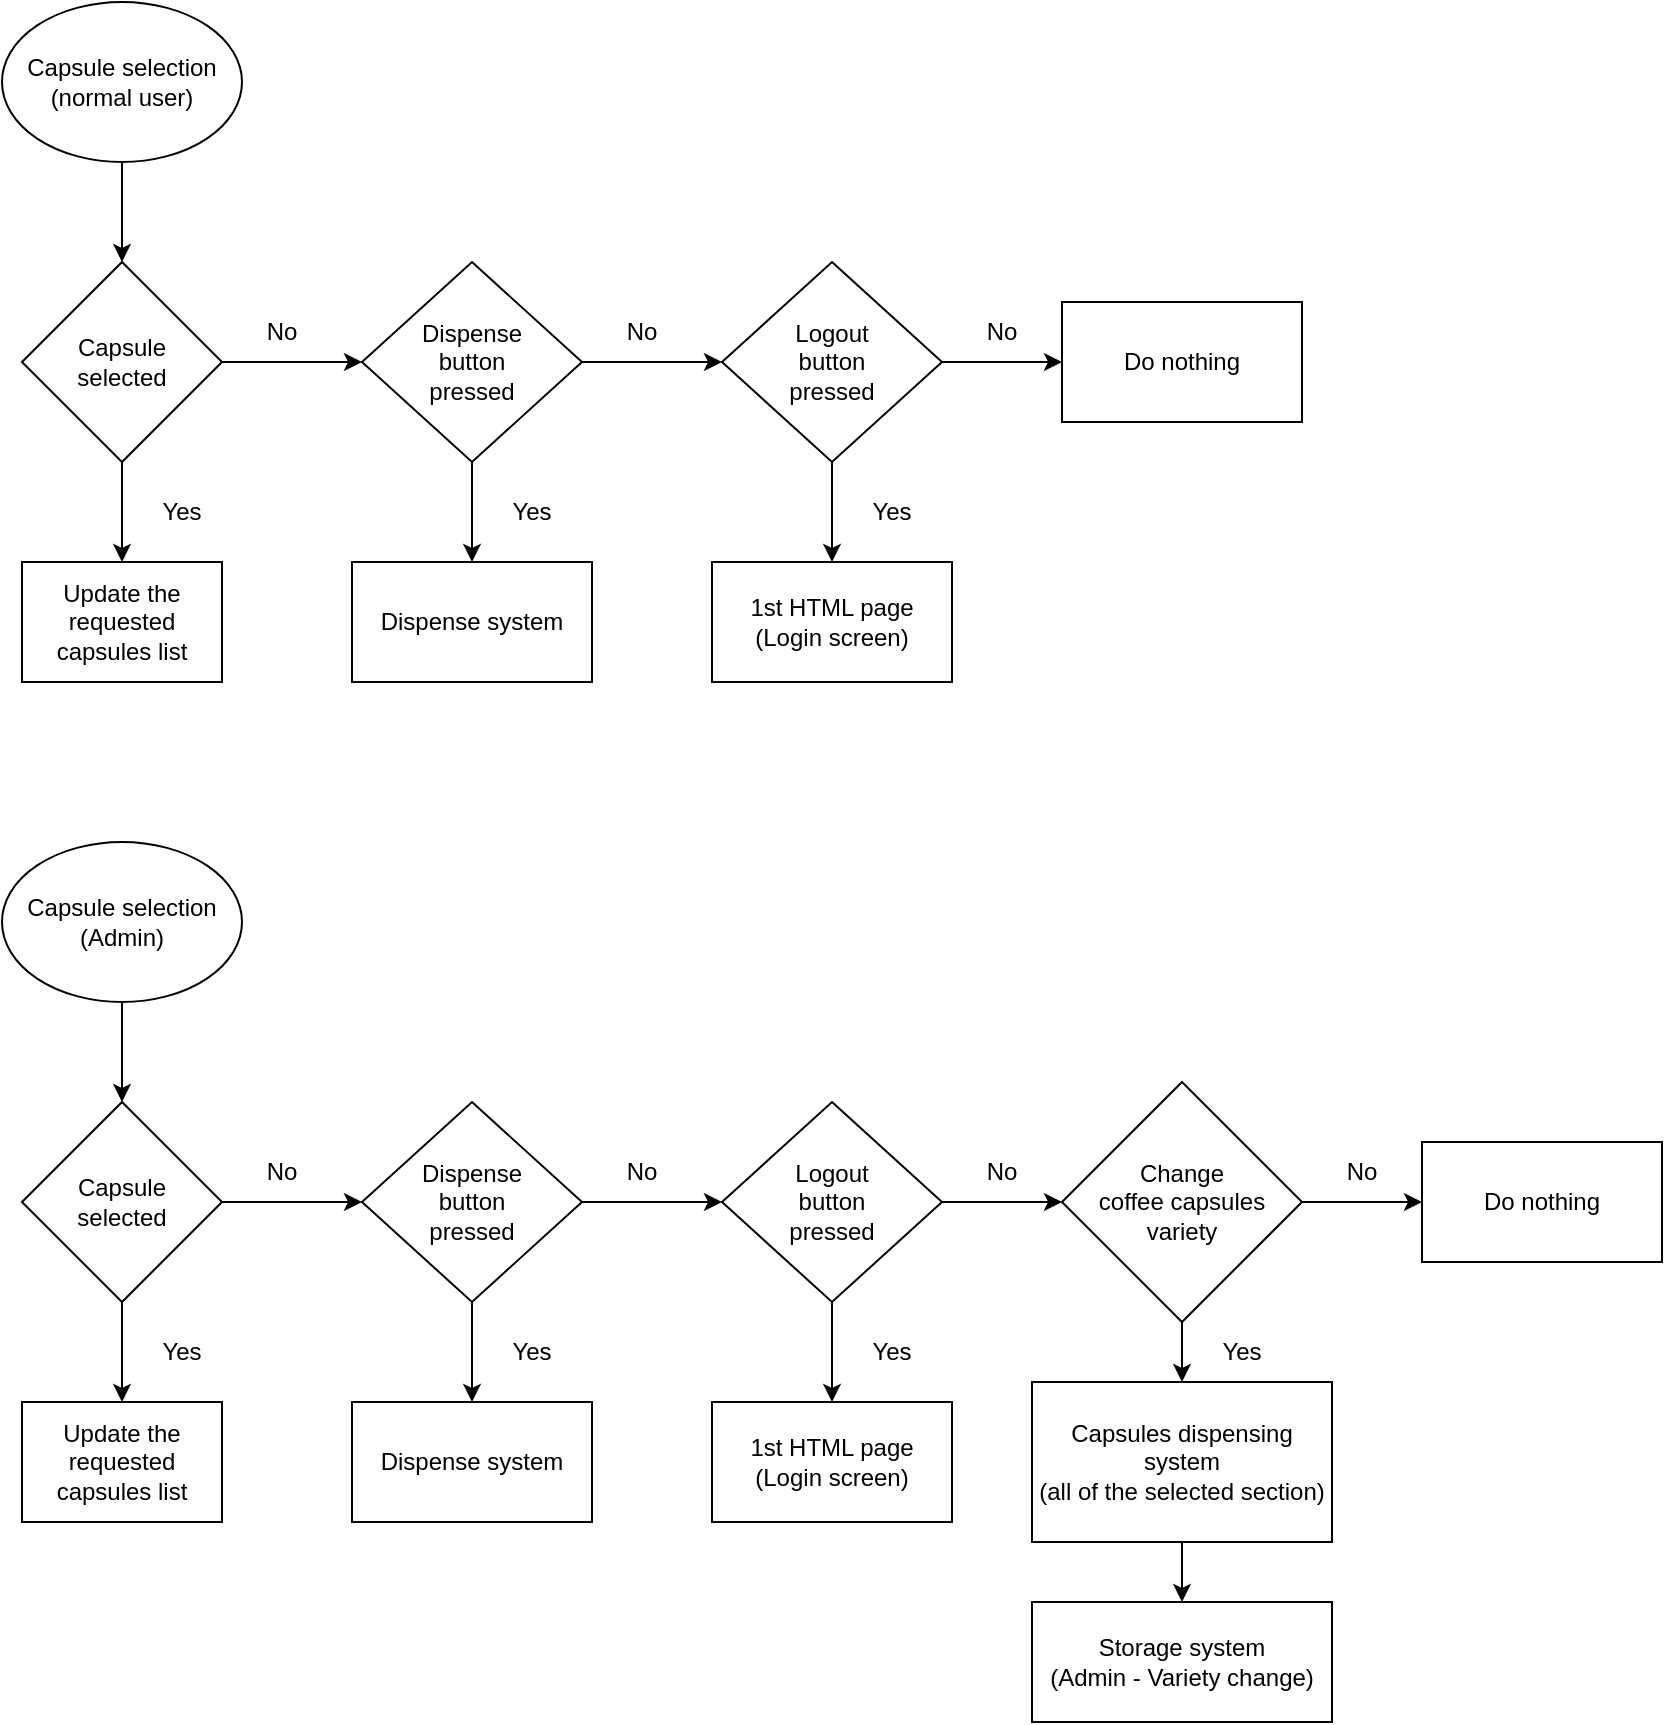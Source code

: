 <mxfile version="16.1.2" type="device"><diagram id="SW2ODU3attftlEvU0PSy" name="Page-1"><mxGraphModel dx="1303" dy="898" grid="1" gridSize="10" guides="1" tooltips="1" connect="1" arrows="1" fold="1" page="1" pageScale="1" pageWidth="980" pageHeight="1390" math="0" shadow="0"><root><mxCell id="0"/><mxCell id="1" parent="0"/><mxCell id="-TkB5oreOeOrUTi40PbF-1" value="Capsule selection&lt;br&gt;(normal user)" style="ellipse;whiteSpace=wrap;html=1;" parent="1" vertex="1"><mxGeometry x="150" y="60" width="120" height="80" as="geometry"/></mxCell><mxCell id="-TkB5oreOeOrUTi40PbF-2" value="Capsule &lt;br&gt;selected" style="rhombus;whiteSpace=wrap;html=1;" parent="1" vertex="1"><mxGeometry x="160" y="190" width="100" height="100" as="geometry"/></mxCell><mxCell id="-TkB5oreOeOrUTi40PbF-3" value="" style="endArrow=classic;html=1;rounded=0;entryX=0.5;entryY=0;entryDx=0;entryDy=0;exitX=0.5;exitY=1;exitDx=0;exitDy=0;" parent="1" source="-TkB5oreOeOrUTi40PbF-1" target="-TkB5oreOeOrUTi40PbF-2" edge="1"><mxGeometry width="50" height="50" relative="1" as="geometry"><mxPoint x="220" y="160" as="sourcePoint"/><mxPoint x="430" y="250" as="targetPoint"/></mxGeometry></mxCell><mxCell id="-TkB5oreOeOrUTi40PbF-4" value="" style="endArrow=classic;html=1;rounded=0;exitX=1;exitY=0.5;exitDx=0;exitDy=0;entryX=0;entryY=0.5;entryDx=0;entryDy=0;" parent="1" source="-TkB5oreOeOrUTi40PbF-2" target="-TkB5oreOeOrUTi40PbF-9" edge="1"><mxGeometry width="50" height="50" relative="1" as="geometry"><mxPoint x="380" y="300" as="sourcePoint"/><mxPoint x="310" y="240" as="targetPoint"/></mxGeometry></mxCell><mxCell id="-TkB5oreOeOrUTi40PbF-5" value="" style="endArrow=classic;html=1;rounded=0;exitX=0.5;exitY=1;exitDx=0;exitDy=0;entryX=0.5;entryY=0;entryDx=0;entryDy=0;entryPerimeter=0;" parent="1" source="-TkB5oreOeOrUTi40PbF-2" target="-TkB5oreOeOrUTi40PbF-6" edge="1"><mxGeometry width="50" height="50" relative="1" as="geometry"><mxPoint x="380" y="300" as="sourcePoint"/><mxPoint x="210" y="330" as="targetPoint"/></mxGeometry></mxCell><mxCell id="-TkB5oreOeOrUTi40PbF-6" value="Update the requested capsules list" style="rounded=0;whiteSpace=wrap;html=1;" parent="1" vertex="1"><mxGeometry x="160" y="340" width="100" height="60" as="geometry"/></mxCell><mxCell id="-TkB5oreOeOrUTi40PbF-7" value="Yes" style="text;html=1;strokeColor=none;fillColor=none;align=center;verticalAlign=middle;whiteSpace=wrap;rounded=0;" parent="1" vertex="1"><mxGeometry x="210" y="300" width="60" height="30" as="geometry"/></mxCell><mxCell id="-TkB5oreOeOrUTi40PbF-8" value="No" style="text;html=1;strokeColor=none;fillColor=none;align=center;verticalAlign=middle;whiteSpace=wrap;rounded=0;" parent="1" vertex="1"><mxGeometry x="260" y="210" width="60" height="30" as="geometry"/></mxCell><mxCell id="-TkB5oreOeOrUTi40PbF-9" value="Dispense&lt;br&gt;button&lt;br&gt;pressed" style="rhombus;whiteSpace=wrap;html=1;" parent="1" vertex="1"><mxGeometry x="330" y="190" width="110" height="100" as="geometry"/></mxCell><mxCell id="mJHb5k4hIogRvvHt3dWm-2" value="" style="endArrow=classic;html=1;rounded=0;exitX=0.5;exitY=1;exitDx=0;exitDy=0;entryX=0.5;entryY=0;entryDx=0;entryDy=0;" parent="1" source="-TkB5oreOeOrUTi40PbF-9" target="mJHb5k4hIogRvvHt3dWm-3" edge="1"><mxGeometry width="50" height="50" relative="1" as="geometry"><mxPoint x="330" y="300" as="sourcePoint"/><mxPoint x="385" y="330" as="targetPoint"/></mxGeometry></mxCell><mxCell id="mJHb5k4hIogRvvHt3dWm-3" value="Dispense system" style="rounded=0;whiteSpace=wrap;html=1;" parent="1" vertex="1"><mxGeometry x="325" y="340" width="120" height="60" as="geometry"/></mxCell><mxCell id="mJHb5k4hIogRvvHt3dWm-5" value="Logout&lt;br&gt;button&lt;br&gt;pressed" style="rhombus;whiteSpace=wrap;html=1;" parent="1" vertex="1"><mxGeometry x="510" y="190" width="110" height="100" as="geometry"/></mxCell><mxCell id="mJHb5k4hIogRvvHt3dWm-6" value="Yes" style="text;html=1;strokeColor=none;fillColor=none;align=center;verticalAlign=middle;whiteSpace=wrap;rounded=0;" parent="1" vertex="1"><mxGeometry x="385" y="300" width="60" height="30" as="geometry"/></mxCell><mxCell id="mJHb5k4hIogRvvHt3dWm-7" value="" style="endArrow=classic;html=1;rounded=0;exitX=1;exitY=0.5;exitDx=0;exitDy=0;entryX=0;entryY=0.5;entryDx=0;entryDy=0;" parent="1" source="-TkB5oreOeOrUTi40PbF-9" target="mJHb5k4hIogRvvHt3dWm-5" edge="1"><mxGeometry width="50" height="50" relative="1" as="geometry"><mxPoint x="330" y="300" as="sourcePoint"/><mxPoint x="380" y="250" as="targetPoint"/></mxGeometry></mxCell><mxCell id="mJHb5k4hIogRvvHt3dWm-8" value="No" style="text;html=1;strokeColor=none;fillColor=none;align=center;verticalAlign=middle;whiteSpace=wrap;rounded=0;" parent="1" vertex="1"><mxGeometry x="440" y="210" width="60" height="30" as="geometry"/></mxCell><mxCell id="mJHb5k4hIogRvvHt3dWm-11" value="" style="endArrow=classic;html=1;rounded=0;exitX=0.5;exitY=1;exitDx=0;exitDy=0;entryX=0.5;entryY=0;entryDx=0;entryDy=0;" parent="1" source="mJHb5k4hIogRvvHt3dWm-5" target="mJHb5k4hIogRvvHt3dWm-12" edge="1"><mxGeometry width="50" height="50" relative="1" as="geometry"><mxPoint x="330" y="290" as="sourcePoint"/><mxPoint x="565" y="340" as="targetPoint"/></mxGeometry></mxCell><mxCell id="mJHb5k4hIogRvvHt3dWm-12" value="1st HTML page&lt;br&gt;(Login screen)" style="rounded=0;whiteSpace=wrap;html=1;" parent="1" vertex="1"><mxGeometry x="505" y="340" width="120" height="60" as="geometry"/></mxCell><mxCell id="mJHb5k4hIogRvvHt3dWm-13" value="Yes" style="text;html=1;strokeColor=none;fillColor=none;align=center;verticalAlign=middle;whiteSpace=wrap;rounded=0;" parent="1" vertex="1"><mxGeometry x="565" y="300" width="60" height="30" as="geometry"/></mxCell><mxCell id="mJHb5k4hIogRvvHt3dWm-14" value="" style="endArrow=classic;html=1;rounded=0;exitX=1;exitY=0.5;exitDx=0;exitDy=0;entryX=0;entryY=0.5;entryDx=0;entryDy=0;" parent="1" source="mJHb5k4hIogRvvHt3dWm-5" target="mJHb5k4hIogRvvHt3dWm-16" edge="1"><mxGeometry width="50" height="50" relative="1" as="geometry"><mxPoint x="710" y="260" as="sourcePoint"/><mxPoint x="730" y="240" as="targetPoint"/></mxGeometry></mxCell><mxCell id="mJHb5k4hIogRvvHt3dWm-15" value="No" style="text;html=1;strokeColor=none;fillColor=none;align=center;verticalAlign=middle;whiteSpace=wrap;rounded=0;" parent="1" vertex="1"><mxGeometry x="620" y="210" width="60" height="30" as="geometry"/></mxCell><mxCell id="mJHb5k4hIogRvvHt3dWm-16" value="Do nothing" style="rounded=0;whiteSpace=wrap;html=1;" parent="1" vertex="1"><mxGeometry x="680" y="210" width="120" height="60" as="geometry"/></mxCell><mxCell id="mJHb5k4hIogRvvHt3dWm-18" value="Capsule selection&lt;br&gt;(Admin)" style="ellipse;whiteSpace=wrap;html=1;" parent="1" vertex="1"><mxGeometry x="150" y="480" width="120" height="80" as="geometry"/></mxCell><mxCell id="mJHb5k4hIogRvvHt3dWm-19" value="Capsule &lt;br&gt;selected" style="rhombus;whiteSpace=wrap;html=1;" parent="1" vertex="1"><mxGeometry x="160" y="610" width="100" height="100" as="geometry"/></mxCell><mxCell id="mJHb5k4hIogRvvHt3dWm-20" value="" style="endArrow=classic;html=1;rounded=0;entryX=0.5;entryY=0;entryDx=0;entryDy=0;exitX=0.5;exitY=1;exitDx=0;exitDy=0;" parent="1" source="mJHb5k4hIogRvvHt3dWm-18" target="mJHb5k4hIogRvvHt3dWm-19" edge="1"><mxGeometry width="50" height="50" relative="1" as="geometry"><mxPoint x="220" y="580" as="sourcePoint"/><mxPoint x="430" y="670" as="targetPoint"/></mxGeometry></mxCell><mxCell id="mJHb5k4hIogRvvHt3dWm-21" value="" style="endArrow=classic;html=1;rounded=0;exitX=1;exitY=0.5;exitDx=0;exitDy=0;entryX=0;entryY=0.5;entryDx=0;entryDy=0;" parent="1" source="mJHb5k4hIogRvvHt3dWm-19" target="mJHb5k4hIogRvvHt3dWm-26" edge="1"><mxGeometry width="50" height="50" relative="1" as="geometry"><mxPoint x="380" y="720" as="sourcePoint"/><mxPoint x="310" y="660" as="targetPoint"/></mxGeometry></mxCell><mxCell id="mJHb5k4hIogRvvHt3dWm-22" value="" style="endArrow=classic;html=1;rounded=0;exitX=0.5;exitY=1;exitDx=0;exitDy=0;entryX=0.5;entryY=0;entryDx=0;entryDy=0;entryPerimeter=0;" parent="1" source="mJHb5k4hIogRvvHt3dWm-19" target="mJHb5k4hIogRvvHt3dWm-23" edge="1"><mxGeometry width="50" height="50" relative="1" as="geometry"><mxPoint x="380" y="720" as="sourcePoint"/><mxPoint x="210" y="750" as="targetPoint"/></mxGeometry></mxCell><mxCell id="mJHb5k4hIogRvvHt3dWm-23" value="Update the requested capsules list" style="rounded=0;whiteSpace=wrap;html=1;" parent="1" vertex="1"><mxGeometry x="160" y="760" width="100" height="60" as="geometry"/></mxCell><mxCell id="mJHb5k4hIogRvvHt3dWm-24" value="Yes" style="text;html=1;strokeColor=none;fillColor=none;align=center;verticalAlign=middle;whiteSpace=wrap;rounded=0;" parent="1" vertex="1"><mxGeometry x="210" y="720" width="60" height="30" as="geometry"/></mxCell><mxCell id="mJHb5k4hIogRvvHt3dWm-25" value="No" style="text;html=1;strokeColor=none;fillColor=none;align=center;verticalAlign=middle;whiteSpace=wrap;rounded=0;" parent="1" vertex="1"><mxGeometry x="260" y="630" width="60" height="30" as="geometry"/></mxCell><mxCell id="mJHb5k4hIogRvvHt3dWm-26" value="Dispense&lt;br&gt;button&lt;br&gt;pressed" style="rhombus;whiteSpace=wrap;html=1;" parent="1" vertex="1"><mxGeometry x="330" y="610" width="110" height="100" as="geometry"/></mxCell><mxCell id="mJHb5k4hIogRvvHt3dWm-27" value="" style="endArrow=classic;html=1;rounded=0;exitX=0.5;exitY=1;exitDx=0;exitDy=0;entryX=0.5;entryY=0;entryDx=0;entryDy=0;" parent="1" source="mJHb5k4hIogRvvHt3dWm-26" target="mJHb5k4hIogRvvHt3dWm-28" edge="1"><mxGeometry width="50" height="50" relative="1" as="geometry"><mxPoint x="330" y="720" as="sourcePoint"/><mxPoint x="385" y="750" as="targetPoint"/></mxGeometry></mxCell><mxCell id="mJHb5k4hIogRvvHt3dWm-28" value="Dispense system" style="rounded=0;whiteSpace=wrap;html=1;" parent="1" vertex="1"><mxGeometry x="325" y="760" width="120" height="60" as="geometry"/></mxCell><mxCell id="mJHb5k4hIogRvvHt3dWm-29" value="Logout&lt;br&gt;button&lt;br&gt;pressed" style="rhombus;whiteSpace=wrap;html=1;" parent="1" vertex="1"><mxGeometry x="510" y="610" width="110" height="100" as="geometry"/></mxCell><mxCell id="mJHb5k4hIogRvvHt3dWm-30" value="Yes" style="text;html=1;strokeColor=none;fillColor=none;align=center;verticalAlign=middle;whiteSpace=wrap;rounded=0;" parent="1" vertex="1"><mxGeometry x="385" y="720" width="60" height="30" as="geometry"/></mxCell><mxCell id="mJHb5k4hIogRvvHt3dWm-31" value="" style="endArrow=classic;html=1;rounded=0;exitX=1;exitY=0.5;exitDx=0;exitDy=0;entryX=0;entryY=0.5;entryDx=0;entryDy=0;" parent="1" source="mJHb5k4hIogRvvHt3dWm-26" target="mJHb5k4hIogRvvHt3dWm-29" edge="1"><mxGeometry width="50" height="50" relative="1" as="geometry"><mxPoint x="330" y="720" as="sourcePoint"/><mxPoint x="380" y="670" as="targetPoint"/></mxGeometry></mxCell><mxCell id="mJHb5k4hIogRvvHt3dWm-32" value="No" style="text;html=1;strokeColor=none;fillColor=none;align=center;verticalAlign=middle;whiteSpace=wrap;rounded=0;" parent="1" vertex="1"><mxGeometry x="440" y="630" width="60" height="30" as="geometry"/></mxCell><mxCell id="mJHb5k4hIogRvvHt3dWm-33" value="" style="endArrow=classic;html=1;rounded=0;exitX=0.5;exitY=1;exitDx=0;exitDy=0;entryX=0.5;entryY=0;entryDx=0;entryDy=0;" parent="1" source="mJHb5k4hIogRvvHt3dWm-29" target="mJHb5k4hIogRvvHt3dWm-34" edge="1"><mxGeometry width="50" height="50" relative="1" as="geometry"><mxPoint x="330" y="710" as="sourcePoint"/><mxPoint x="565" y="760" as="targetPoint"/></mxGeometry></mxCell><mxCell id="mJHb5k4hIogRvvHt3dWm-34" value="1st HTML page&lt;br&gt;(Login screen)" style="rounded=0;whiteSpace=wrap;html=1;" parent="1" vertex="1"><mxGeometry x="505" y="760" width="120" height="60" as="geometry"/></mxCell><mxCell id="mJHb5k4hIogRvvHt3dWm-35" value="Yes" style="text;html=1;strokeColor=none;fillColor=none;align=center;verticalAlign=middle;whiteSpace=wrap;rounded=0;" parent="1" vertex="1"><mxGeometry x="565" y="720" width="60" height="30" as="geometry"/></mxCell><mxCell id="mJHb5k4hIogRvvHt3dWm-36" value="" style="endArrow=classic;html=1;rounded=0;exitX=1;exitY=0.5;exitDx=0;exitDy=0;entryX=0;entryY=0.5;entryDx=0;entryDy=0;" parent="1" source="mJHb5k4hIogRvvHt3dWm-29" target="mJHb5k4hIogRvvHt3dWm-39" edge="1"><mxGeometry width="50" height="50" relative="1" as="geometry"><mxPoint x="710" y="680" as="sourcePoint"/><mxPoint x="680" y="660.0" as="targetPoint"/></mxGeometry></mxCell><mxCell id="mJHb5k4hIogRvvHt3dWm-37" value="No" style="text;html=1;strokeColor=none;fillColor=none;align=center;verticalAlign=middle;whiteSpace=wrap;rounded=0;" parent="1" vertex="1"><mxGeometry x="620" y="630" width="60" height="30" as="geometry"/></mxCell><mxCell id="mJHb5k4hIogRvvHt3dWm-39" value="Change&lt;br&gt;coffee capsules variety" style="rhombus;whiteSpace=wrap;html=1;" parent="1" vertex="1"><mxGeometry x="680" y="600" width="120" height="120" as="geometry"/></mxCell><mxCell id="mJHb5k4hIogRvvHt3dWm-40" value="&lt;span&gt;Storage system&lt;/span&gt;&lt;br&gt;&lt;span&gt;(Admin - Variety change)&lt;/span&gt;" style="rounded=0;whiteSpace=wrap;html=1;" parent="1" vertex="1"><mxGeometry x="665" y="860" width="150" height="60" as="geometry"/></mxCell><mxCell id="mJHb5k4hIogRvvHt3dWm-42" value="" style="endArrow=classic;html=1;rounded=0;exitX=1;exitY=0.5;exitDx=0;exitDy=0;entryX=0;entryY=0.5;entryDx=0;entryDy=0;" parent="1" source="mJHb5k4hIogRvvHt3dWm-39" target="mJHb5k4hIogRvvHt3dWm-43" edge="1"><mxGeometry width="50" height="50" relative="1" as="geometry"><mxPoint x="620" y="600" as="sourcePoint"/><mxPoint x="850" y="660" as="targetPoint"/></mxGeometry></mxCell><mxCell id="mJHb5k4hIogRvvHt3dWm-43" value="Do nothing" style="rounded=0;whiteSpace=wrap;html=1;" parent="1" vertex="1"><mxGeometry x="860" y="630" width="120" height="60" as="geometry"/></mxCell><mxCell id="mJHb5k4hIogRvvHt3dWm-44" value="No" style="text;html=1;strokeColor=none;fillColor=none;align=center;verticalAlign=middle;whiteSpace=wrap;rounded=0;" parent="1" vertex="1"><mxGeometry x="800" y="630" width="60" height="30" as="geometry"/></mxCell><mxCell id="mJHb5k4hIogRvvHt3dWm-45" value="Yes" style="text;html=1;strokeColor=none;fillColor=none;align=center;verticalAlign=middle;whiteSpace=wrap;rounded=0;" parent="1" vertex="1"><mxGeometry x="740" y="720" width="60" height="30" as="geometry"/></mxCell><mxCell id="mJHb5k4hIogRvvHt3dWm-46" value="&lt;span&gt;Capsules dispensing&lt;/span&gt;&lt;br&gt;&lt;span&gt;system&lt;/span&gt;&lt;br&gt;&lt;span&gt;(all of the selected section)&lt;/span&gt;" style="rounded=0;whiteSpace=wrap;html=1;" parent="1" vertex="1"><mxGeometry x="665" y="750" width="150" height="80" as="geometry"/></mxCell><mxCell id="mJHb5k4hIogRvvHt3dWm-47" value="" style="endArrow=classic;html=1;rounded=0;exitX=0.5;exitY=1;exitDx=0;exitDy=0;entryX=0.5;entryY=0;entryDx=0;entryDy=0;" parent="1" source="mJHb5k4hIogRvvHt3dWm-39" target="mJHb5k4hIogRvvHt3dWm-46" edge="1"><mxGeometry width="50" height="50" relative="1" as="geometry"><mxPoint x="680" y="730" as="sourcePoint"/><mxPoint x="670" y="760" as="targetPoint"/></mxGeometry></mxCell><mxCell id="mJHb5k4hIogRvvHt3dWm-48" value="" style="endArrow=classic;html=1;rounded=0;entryX=0.5;entryY=0;entryDx=0;entryDy=0;exitX=0.5;exitY=1;exitDx=0;exitDy=0;" parent="1" source="mJHb5k4hIogRvvHt3dWm-46" target="mJHb5k4hIogRvvHt3dWm-40" edge="1"><mxGeometry width="50" height="50" relative="1" as="geometry"><mxPoint x="740" y="830" as="sourcePoint"/><mxPoint x="710" y="850" as="targetPoint"/></mxGeometry></mxCell></root></mxGraphModel></diagram></mxfile>